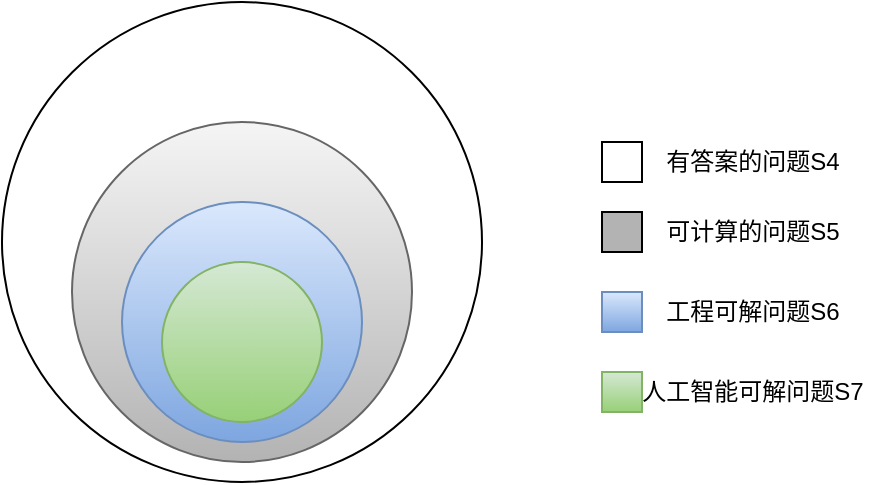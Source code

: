 <mxfile version="28.2.0">
  <diagram name="第 1 页" id="vDawm4YZumrsR6bcLfa0">
    <mxGraphModel dx="1426" dy="785" grid="1" gridSize="10" guides="1" tooltips="1" connect="1" arrows="1" fold="1" page="1" pageScale="1" pageWidth="827" pageHeight="1169" math="0" shadow="0">
      <root>
        <mxCell id="0" />
        <mxCell id="1" parent="0" />
        <mxCell id="PIP6HgccSq_4A6i_9czS-1" value="" style="ellipse;whiteSpace=wrap;html=1;aspect=fixed;" vertex="1" parent="1">
          <mxGeometry x="210" y="100" width="240" height="240" as="geometry" />
        </mxCell>
        <mxCell id="PIP6HgccSq_4A6i_9czS-2" value="" style="ellipse;whiteSpace=wrap;html=1;aspect=fixed;fillColor=#f5f5f5;strokeColor=#666666;gradientColor=#b3b3b3;shadow=0;" vertex="1" parent="1">
          <mxGeometry x="245" y="160" width="170" height="170" as="geometry" />
        </mxCell>
        <mxCell id="PIP6HgccSq_4A6i_9czS-3" value="" style="ellipse;whiteSpace=wrap;html=1;aspect=fixed;fillColor=#dae8fc;strokeColor=#6c8ebf;gradientColor=#7ea6e0;" vertex="1" parent="1">
          <mxGeometry x="270" y="200" width="120" height="120" as="geometry" />
        </mxCell>
        <mxCell id="PIP6HgccSq_4A6i_9czS-4" value="" style="ellipse;whiteSpace=wrap;html=1;aspect=fixed;fillColor=#d5e8d4;strokeColor=#82b366;gradientColor=#97d077;" vertex="1" parent="1">
          <mxGeometry x="290" y="230" width="80" height="80" as="geometry" />
        </mxCell>
        <mxCell id="PIP6HgccSq_4A6i_9czS-8" value="" style="whiteSpace=wrap;html=1;aspect=fixed;" vertex="1" parent="1">
          <mxGeometry x="510" y="170" width="20" height="20" as="geometry" />
        </mxCell>
        <mxCell id="PIP6HgccSq_4A6i_9czS-9" value="有答案的问题S4" style="text;html=1;align=center;verticalAlign=middle;resizable=0;points=[];autosize=1;strokeColor=none;fillColor=none;" vertex="1" parent="1">
          <mxGeometry x="530" y="165" width="110" height="30" as="geometry" />
        </mxCell>
        <mxCell id="PIP6HgccSq_4A6i_9czS-10" value="" style="whiteSpace=wrap;html=1;aspect=fixed;fillColor=#B3B3B3;" vertex="1" parent="1">
          <mxGeometry x="510" y="205" width="20" height="20" as="geometry" />
        </mxCell>
        <mxCell id="PIP6HgccSq_4A6i_9czS-11" value="可计算的问题S5" style="text;html=1;align=center;verticalAlign=middle;resizable=0;points=[];autosize=1;strokeColor=none;fillColor=none;" vertex="1" parent="1">
          <mxGeometry x="530" y="200" width="110" height="30" as="geometry" />
        </mxCell>
        <mxCell id="PIP6HgccSq_4A6i_9czS-12" value="" style="whiteSpace=wrap;html=1;aspect=fixed;fillColor=#dae8fc;gradientColor=#7ea6e0;strokeColor=#6c8ebf;" vertex="1" parent="1">
          <mxGeometry x="510" y="245" width="20" height="20" as="geometry" />
        </mxCell>
        <mxCell id="PIP6HgccSq_4A6i_9czS-13" value="工程可解问题S6" style="text;html=1;align=center;verticalAlign=middle;resizable=0;points=[];autosize=1;strokeColor=none;fillColor=none;" vertex="1" parent="1">
          <mxGeometry x="530" y="240" width="110" height="30" as="geometry" />
        </mxCell>
        <mxCell id="PIP6HgccSq_4A6i_9czS-14" value="" style="whiteSpace=wrap;html=1;aspect=fixed;fillColor=#d5e8d4;gradientColor=#97d077;strokeColor=#82b366;" vertex="1" parent="1">
          <mxGeometry x="510" y="285" width="20" height="20" as="geometry" />
        </mxCell>
        <mxCell id="PIP6HgccSq_4A6i_9czS-15" value="人工智能可解问题S7" style="text;html=1;align=center;verticalAlign=middle;resizable=0;points=[];autosize=1;strokeColor=none;fillColor=none;" vertex="1" parent="1">
          <mxGeometry x="520" y="280" width="130" height="30" as="geometry" />
        </mxCell>
      </root>
    </mxGraphModel>
  </diagram>
</mxfile>
